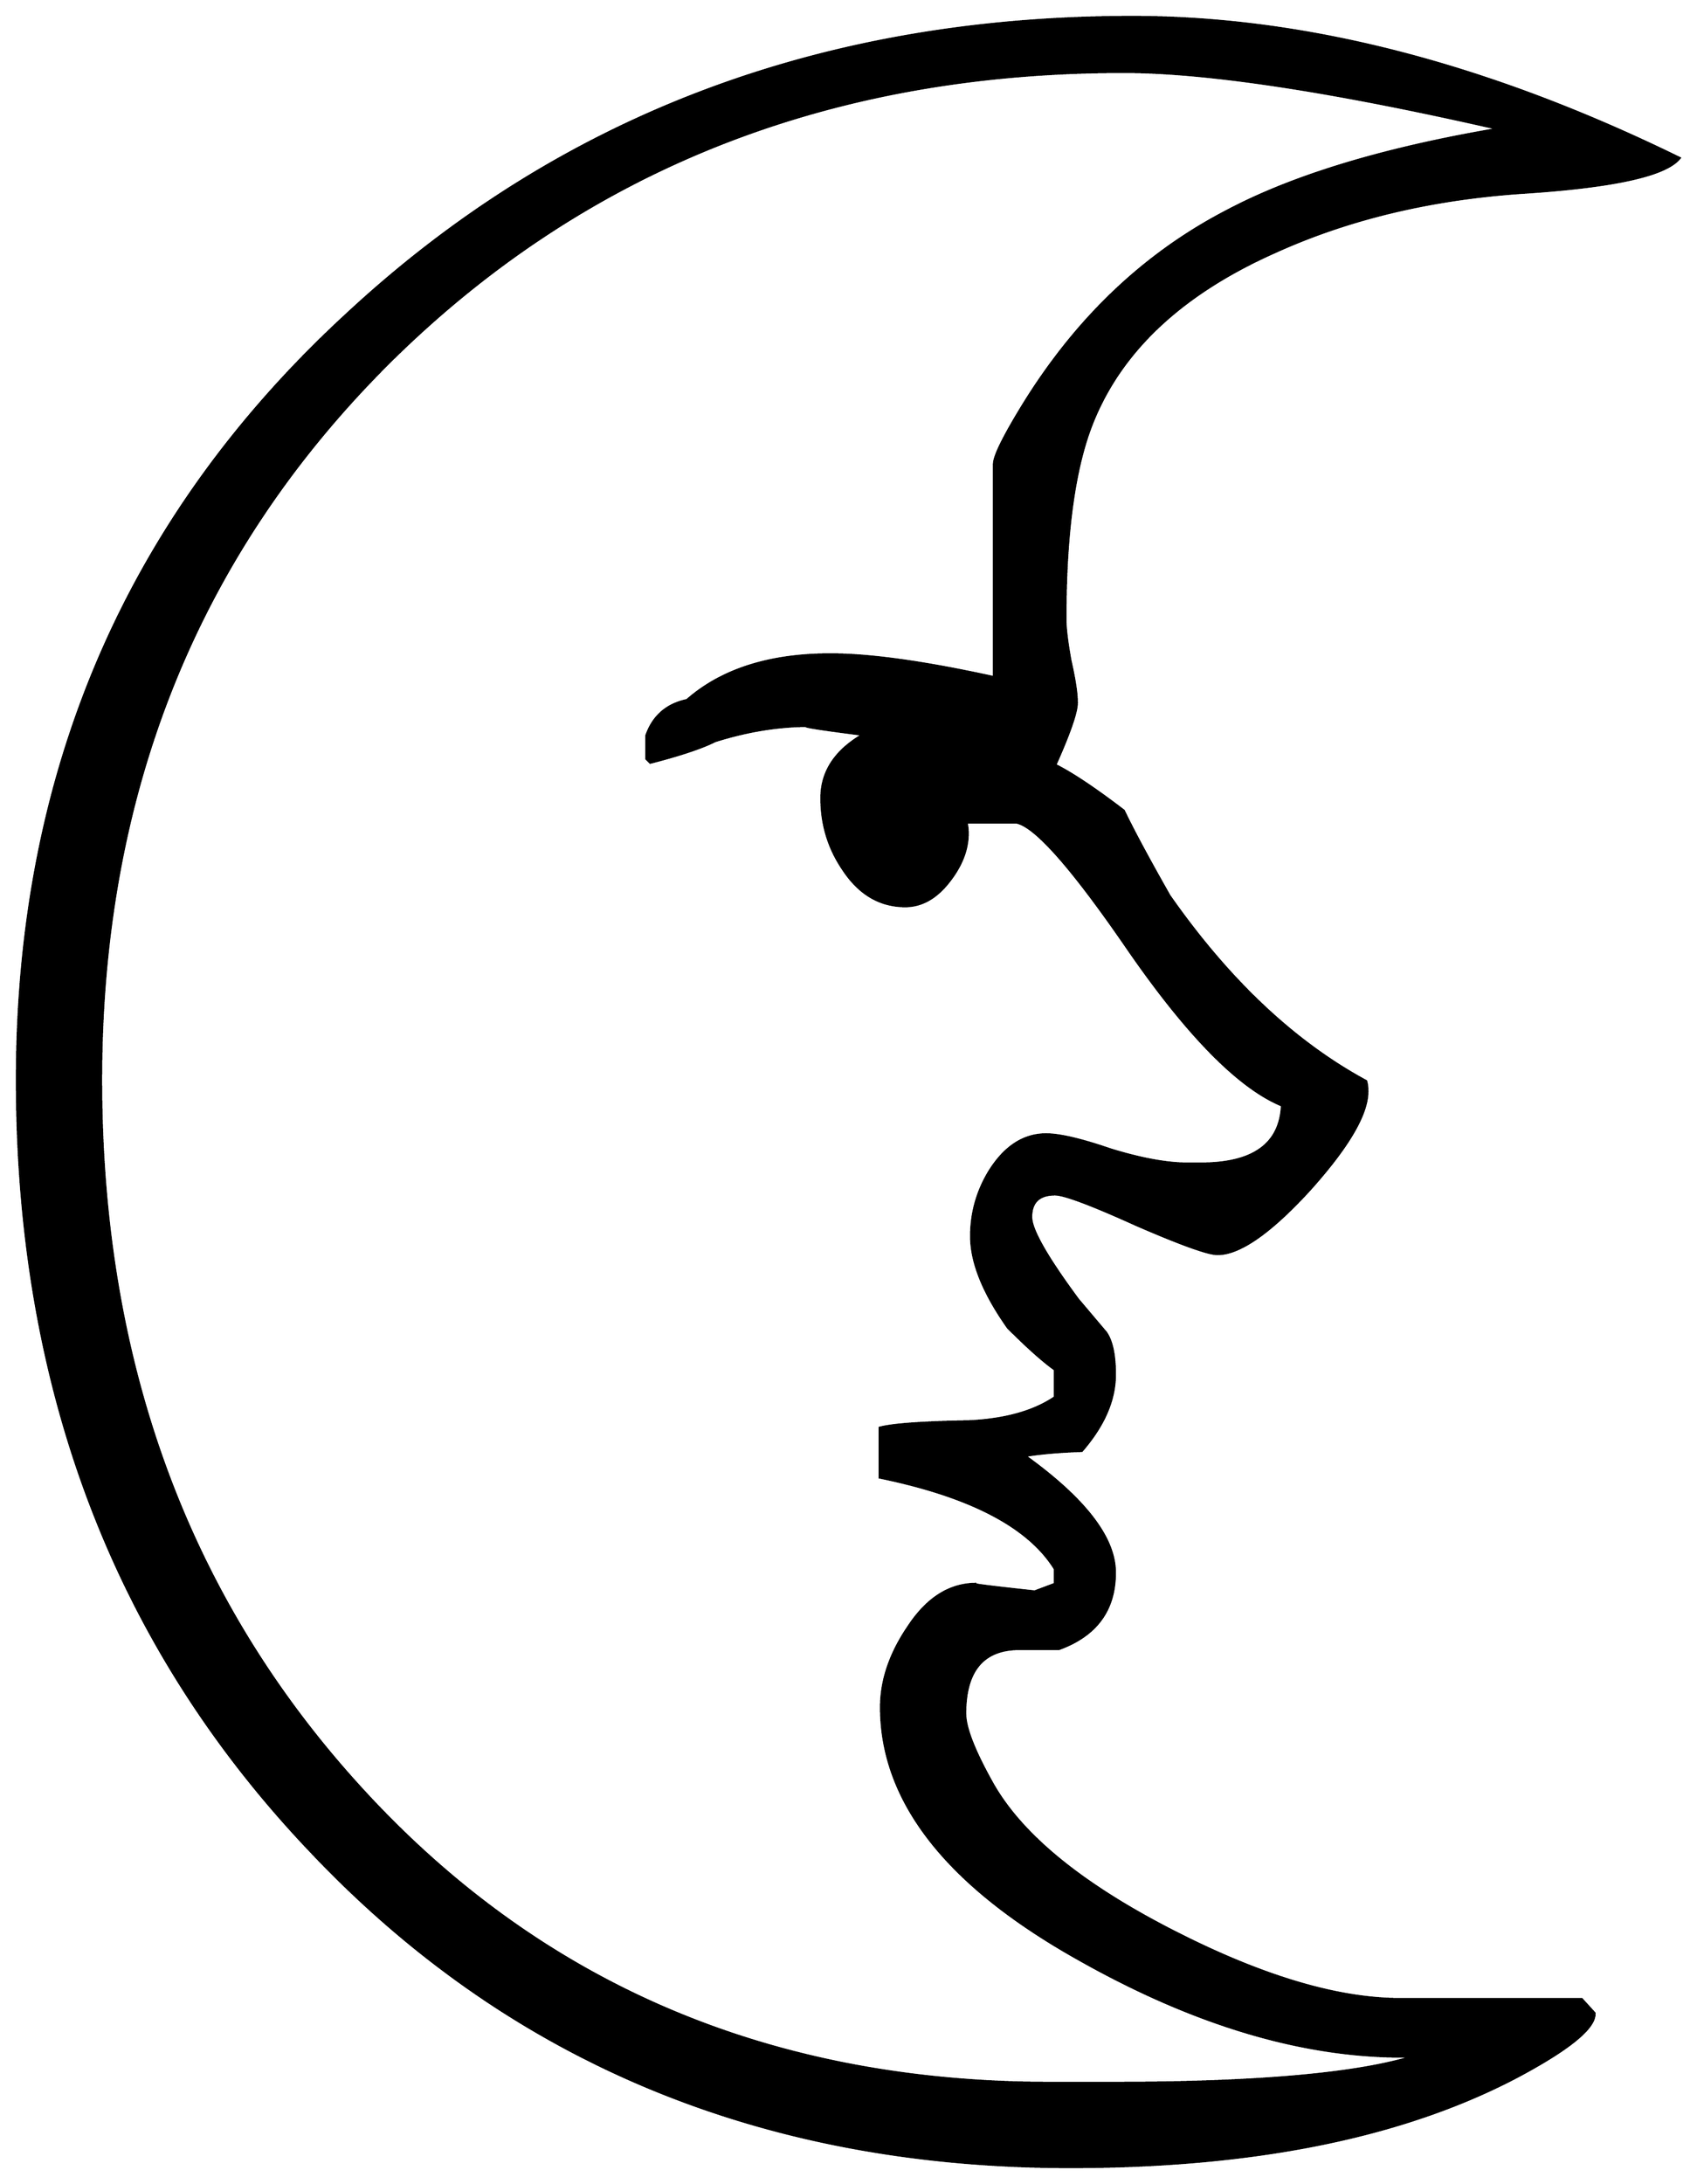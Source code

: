 


\begin{tikzpicture}[y=0.80pt, x=0.80pt, yscale=-1.0, xscale=1.0, inner sep=0pt, outer sep=0pt]
\begin{scope}[shift={(100.0,1703.0)},nonzero rule]
  \path[draw=.,fill=.,line width=1.600pt] (1392.0,-1315.0) ..
    controls (1381.333,-1301.667) and (1341.0,-1292.667) ..
    (1271.0,-1288.0) .. controls (1197.667,-1283.333) and
    (1131.667,-1267.667) .. (1073.0,-1241.0) .. controls
    (999.667,-1208.333) and (951.667,-1163.333) .. (929.0,-1106.0) ..
    controls (915.0,-1070.667) and (908.0,-1019.333) ..
    (908.0,-952.0) .. controls (908.0,-944.667) and (909.333,-933.667)
    .. (912.0,-919.0) .. controls (915.333,-904.333) and
    (917.0,-893.333) .. (917.0,-886.0) .. controls (917.0,-878.667)
    and (911.333,-862.333) .. (900.0,-837.0) .. controls
    (913.333,-830.333) and (931.333,-818.333) .. (954.0,-801.0) ..
    controls (961.333,-785.667) and (973.333,-763.333) .. (990.0,-734.0)
    .. controls (1036.667,-667.333) and (1088.333,-618.667) ..
    (1145.0,-588.0) .. controls (1145.667,-586.0) and
    (1146.0,-583.333) .. (1146.0,-580.0) .. controls
    (1146.0,-562.0) and (1130.667,-536.0) .. (1100.0,-502.0) ..
    controls (1069.333,-468.667) and (1045.333,-452.0) ..
    (1028.0,-452.0) .. controls (1020.667,-452.0) and
    (999.333,-459.667) .. (964.0,-475.0) .. controls (928.667,-491.0)
    and (907.333,-499.0) .. (900.0,-499.0) .. controls
    (887.333,-499.0) and (881.0,-493.0) .. (881.0,-481.0) ..
    controls (881.0,-471.0) and (893.333,-449.333) .. (918.0,-416.0)
    .. controls (925.333,-407.333) and (932.667,-398.667) ..
    (940.0,-390.0) .. controls (944.667,-383.333) and (947.0,-372.333)
    .. (947.0,-357.0) .. controls (947.0,-337.0) and
    (938.333,-317.0) .. (921.0,-297.0) .. controls (902.333,-296.333)
    and (887.333,-295.0) .. (876.0,-293.0) .. controls
    (923.333,-259.0) and (947.0,-228.333) .. (947.0,-201.0) ..
    controls (947.0,-171.667) and (932.333,-151.667) .. (903.0,-141.0)
    .. controls (902.333,-141.0) and (892.0,-141.0) ..
    (872.0,-141.0) .. controls (843.333,-141.0) and (829.0,-124.0)
    .. (829.0,-90.0) .. controls (829.0,-78.667) and (836.333,-60.0)
    .. (851.0,-34.0) .. controls (874.333,6.667) and (922.0,45.333) ..
    (994.0,82.0) .. controls (1063.333,117.333) and (1122.667,135.0)
    .. (1172.0,135.0) -- (1315.0,135.0) -- (1325.0,146.0) ..
    controls (1325.667,157.333) and (1305.333,174.0) .. (1264.0,196.0)
    .. controls (1174.0,243.333) and (1056.667,267.0) ..
    (912.0,267.0) .. controls (670.0,267.0) and (470.667,184.333) ..
    (314.0,19.0) .. controls (159.333,-143.0) and (82.0,-345.667) ..
    (82.0,-589.0) .. controls (82.0,-831.667) and (168.667,-1032.667)
    .. (342.0,-1192.0) .. controls (510.0,-1348.0) and
    (716.333,-1426.0) .. (961.0,-1426.0) .. controls
    (1097.0,-1426.0) and (1240.667,-1389.0) .. (1392.0,-1315.0) --
    cycle(1250.0,-1338.0) .. controls (1118.667,-1368.0) and
    (1020.0,-1383.0) .. (954.0,-1383.0) .. controls
    (724.667,-1383.0) and (533.333,-1308.333) .. (380.0,-1159.0) ..
    controls (225.333,-1007.667) and (148.0,-817.667) ..
    (148.0,-589.0) .. controls (148.0,-366.333) and (216.333,-180.333)
    .. (353.0,-31.0) .. controls (494.333,123.667) and (675.333,201.0)
    .. (896.0,201.0) -- (945.0,201.0) .. controls (1061.667,201.0)
    and (1142.0,193.667) .. (1186.0,179.0) .. controls
    (1181.333,179.667) and (1177.333,180.0) .. (1174.0,180.0) ..
    controls (1094.0,180.0) and (1008.667,154.333) .. (918.0,103.0)
    .. controls (814.667,45.0) and (763.0,-21.0) .. (763.0,-95.0)
    .. controls (763.0,-116.333) and (770.333,-137.667) ..
    (785.0,-159.0) .. controls (799.667,-181.0) and (817.333,-192.0)
    .. (838.0,-192.0) .. controls (831.333,-192.0) and
    (846.667,-190.0) .. (884.0,-186.0) -- (900.0,-192.0) --
    (900.0,-204.0) .. controls (879.333,-237.333) and (833.333,-261.333)
    .. (762.0,-276.0) -- (762.0,-315.0) .. controls
    (772.0,-317.667) and (795.333,-319.333) .. (832.0,-320.0) ..
    controls (860.667,-321.333) and (883.333,-327.667) .. (900.0,-339.0)
    -- (900.0,-361.0) .. controls (890.667,-367.667) and
    (878.333,-378.667) .. (863.0,-394.0) .. controls (843.667,-421.333)
    and (834.0,-445.333) .. (834.0,-466.0) .. controls
    (834.0,-484.667) and (839.0,-502.0) .. (849.0,-518.0) ..
    controls (861.0,-536.667) and (875.667,-546.0) .. (893.0,-546.0)
    .. controls (903.667,-546.0) and (920.667,-542.0) ..
    (944.0,-534.0) .. controls (968.0,-526.667) and (988.0,-523.0)
    .. (1004.0,-523.0) -- (1015.0,-523.0) .. controls
    (1056.333,-523.0) and (1077.667,-538.333) .. (1079.0,-569.0) ..
    controls (1045.0,-583.0) and (1004.333,-624.333) ..
    (957.0,-693.0) .. controls (913.0,-757.0) and (883.667,-790.0)
    .. (869.0,-792.0) .. controls (867.0,-792.0) and
    (862.667,-792.0) .. (856.0,-792.0) -- (830.0,-792.0) ..
    controls (830.667,-789.333) and (831.0,-786.333) .. (831.0,-783.0)
    .. controls (831.0,-770.333) and (826.0,-757.667) ..
    (816.0,-745.0) .. controls (806.0,-732.333) and (794.667,-726.0)
    .. (782.0,-726.0) .. controls (762.0,-726.0) and
    (745.667,-735.667) .. (733.0,-755.0) .. controls (721.667,-771.667)
    and (716.0,-790.333) .. (716.0,-811.0) .. controls
    (716.0,-831.667) and (727.0,-848.333) .. (749.0,-861.0) ..
    controls (712.333,-865.667) and (698.0,-868.0) .. (706.0,-868.0)
    .. controls (682.0,-868.0) and (657.333,-864.0) ..
    (632.0,-856.0) .. controls (621.333,-850.667) and (604.333,-845.0)
    .. (581.0,-839.0) -- (578.0,-842.0) -- (578.0,-860.0) ..
    controls (583.333,-875.333) and (594.0,-884.667) .. (610.0,-888.0)
    .. controls (637.333,-912.0) and (675.0,-924.0) ..
    (723.0,-924.0) .. controls (754.333,-924.0) and (797.333,-918.0)
    .. (852.0,-906.0) -- (852.0,-1074.0) .. controls
    (852.0,-1080.0) and (859.333,-1095.0) .. (874.0,-1119.0) ..
    controls (916.0,-1187.667) and (969.667,-1239.0) ..
    (1035.0,-1273.0) .. controls (1087.667,-1301.0) and
    (1159.333,-1322.667) .. (1250.0,-1338.0) -- cycle;
\end{scope}

\end{tikzpicture}

